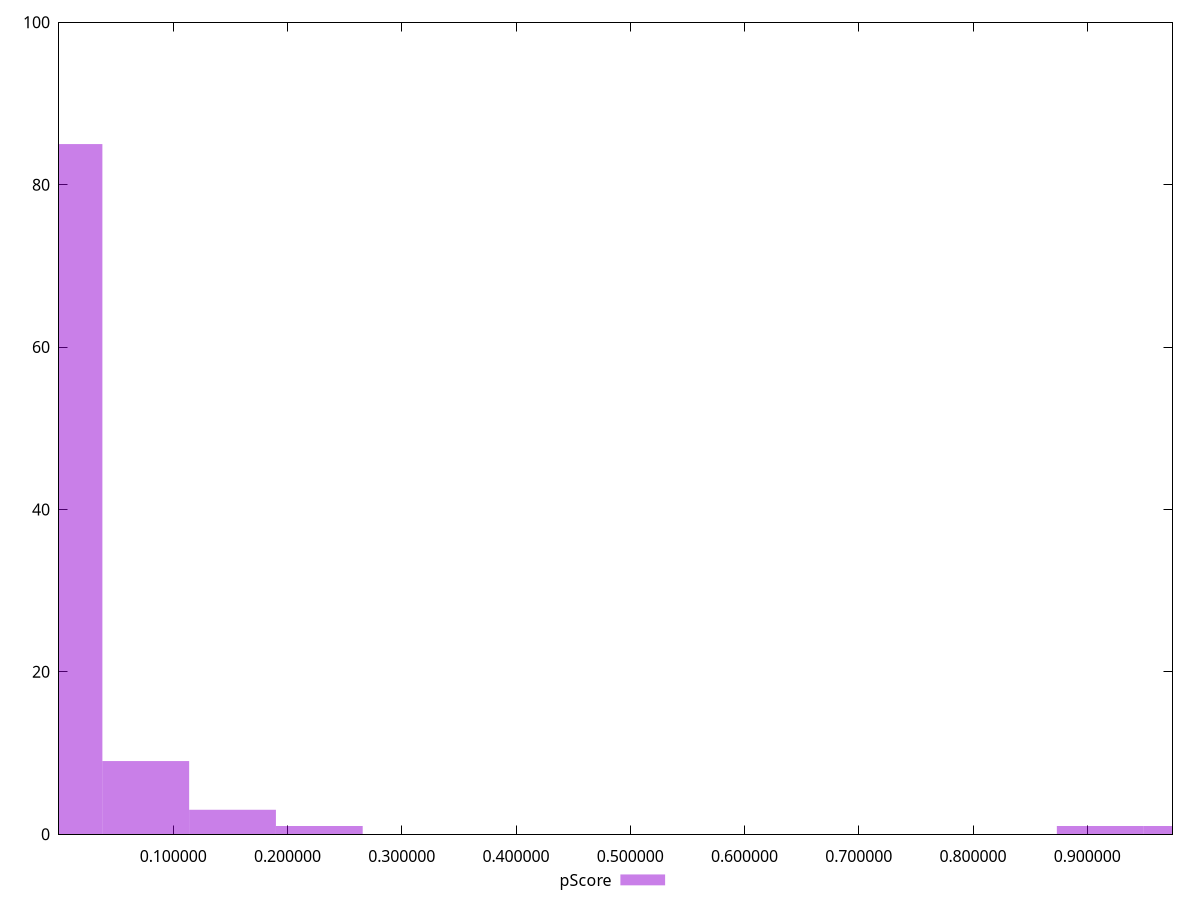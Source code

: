 reset

$pScore <<EOF
0.9872841918844486 1
0.9113392540471833 1
0 85
0.22783481351179583 1
0.07594493783726528 9
0.15188987567453055 3
EOF

set key outside below
set boxwidth 0.07594493783726528
set xrange [0.000005580586634301721:0.9745881488544543]
set yrange [0:100]
set trange [0:100]
set style fill transparent solid 0.5 noborder
set terminal svg size 640, 490 enhanced background rgb 'white'
set output "report/report_00029_2021-02-24T13-36-40.390Z/estimated-input-latency/samples/astro/pScore/histogram.svg"

plot $pScore title "pScore" with boxes

reset
